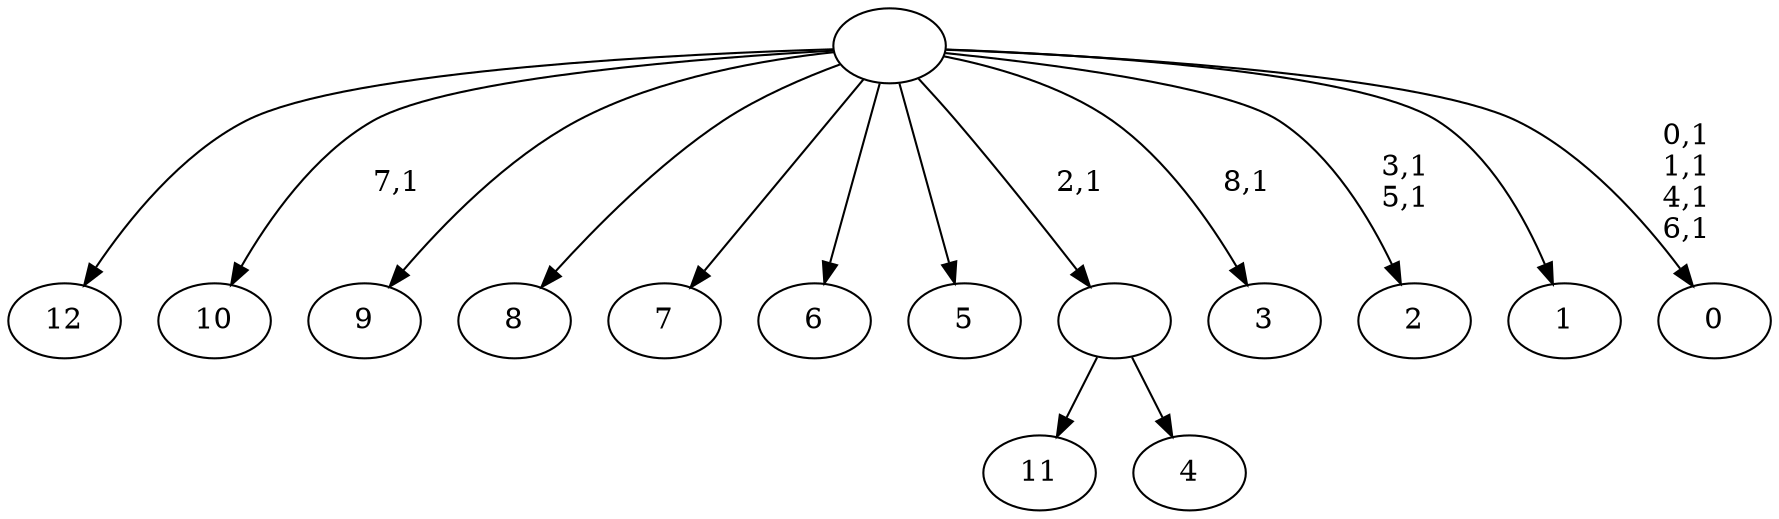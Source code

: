 digraph T {
	22 [label="12"]
	21 [label="11"]
	20 [label="10"]
	18 [label="9"]
	17 [label="8"]
	16 [label="7"]
	15 [label="6"]
	14 [label="5"]
	13 [label="4"]
	12 [label=""]
	11 [label="3"]
	9 [label="2"]
	6 [label="1"]
	5 [label="0"]
	0 [label=""]
	12 -> 21 [label=""]
	12 -> 13 [label=""]
	0 -> 5 [label="0,1\n1,1\n4,1\n6,1"]
	0 -> 9 [label="3,1\n5,1"]
	0 -> 11 [label="8,1"]
	0 -> 20 [label="7,1"]
	0 -> 22 [label=""]
	0 -> 18 [label=""]
	0 -> 17 [label=""]
	0 -> 16 [label=""]
	0 -> 15 [label=""]
	0 -> 14 [label=""]
	0 -> 12 [label="2,1"]
	0 -> 6 [label=""]
}
